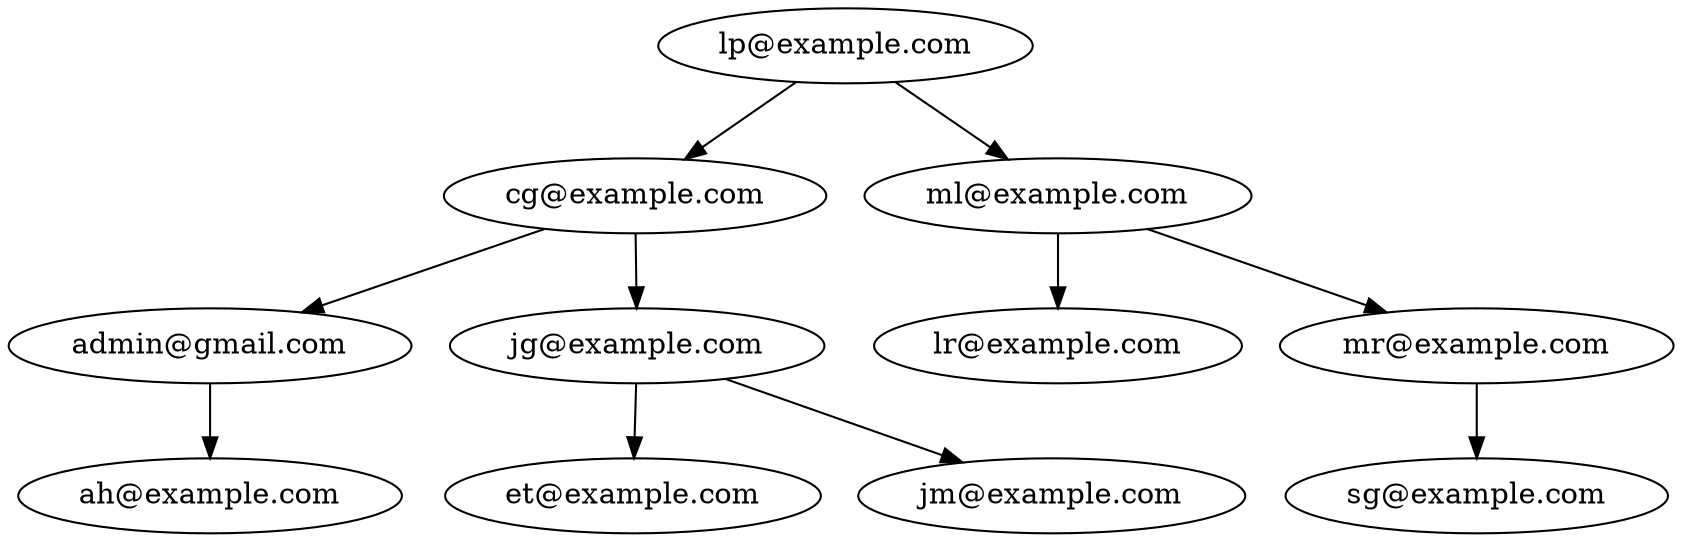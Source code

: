 digraph ArbolAVL {
"lp@example.com" [label="lp@example.com"];
"lp@example.com" -> "cg@example.com";
"cg@example.com" [label="cg@example.com"];
"cg@example.com" -> "admin@gmail.com";
"admin@gmail.com" [label="admin@gmail.com"];
"admin@gmail.com" -> "ah@example.com";
"ah@example.com" [label="ah@example.com"];
"cg@example.com" -> "jg@example.com";
"jg@example.com" [label="jg@example.com"];
"jg@example.com" -> "et@example.com";
"et@example.com" [label="et@example.com"];
"jg@example.com" -> "jm@example.com";
"jm@example.com" [label="jm@example.com"];
"lp@example.com" -> "ml@example.com";
"ml@example.com" [label="ml@example.com"];
"ml@example.com" -> "lr@example.com";
"lr@example.com" [label="lr@example.com"];
"ml@example.com" -> "mr@example.com";
"mr@example.com" [label="mr@example.com"];
"mr@example.com" -> "sg@example.com";
"sg@example.com" [label="sg@example.com"];
}
